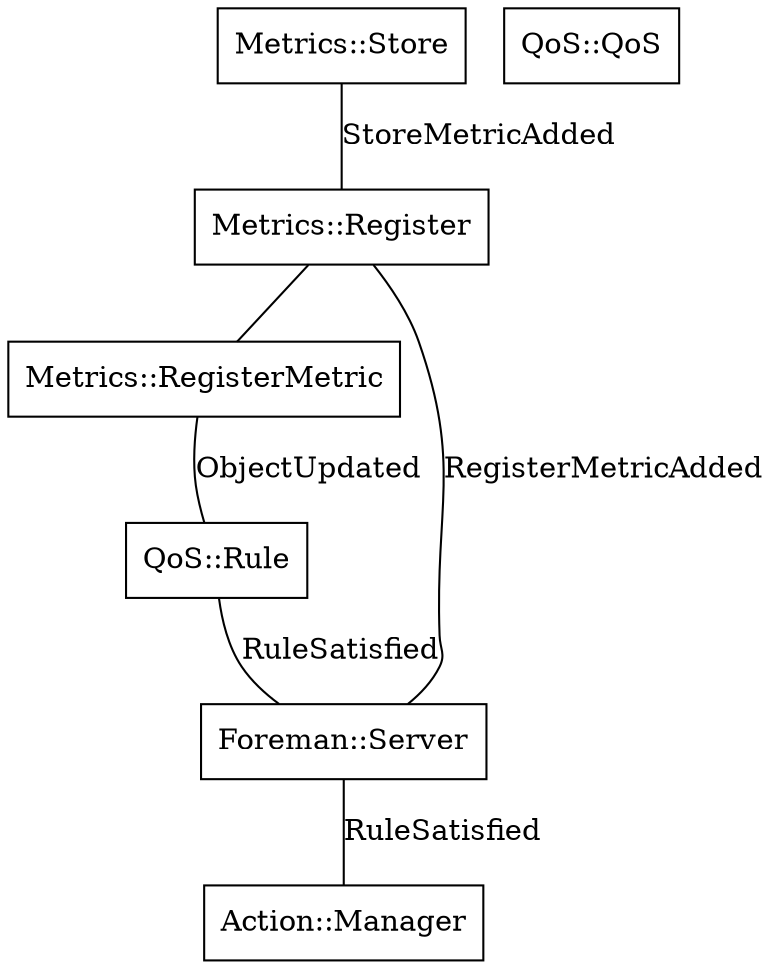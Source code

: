 graph G {
    ms [
        shape = box,
        label="Metrics::Store"
    ];
    
    mr [
        shape = box,
        label="Metrics::Register"
    ];
    
    mrm [
        shape = box,
        label="Metrics::RegisterMetric"
    ];

    qos [
        shape = box,
        label="QoS::QoS"
    ];

    rule [
        shape = box,
        label="QoS::Rule"
    ];

    server [
        shape = box,
        label="Foreman::Server"
    ];

    action [
        shape = box,
        label="Action::Manager"
    ];

    ms -- mr [label = "StoreMetricAdded"];

    mr -- mrm;

    mr -- server [label = "RegisterMetricAdded"];

    mrm -- rule [label = "ObjectUpdated"];

    rule -- server [label = "RuleSatisfied"];

    server -- action [label = "RuleSatisfied"];
    
}